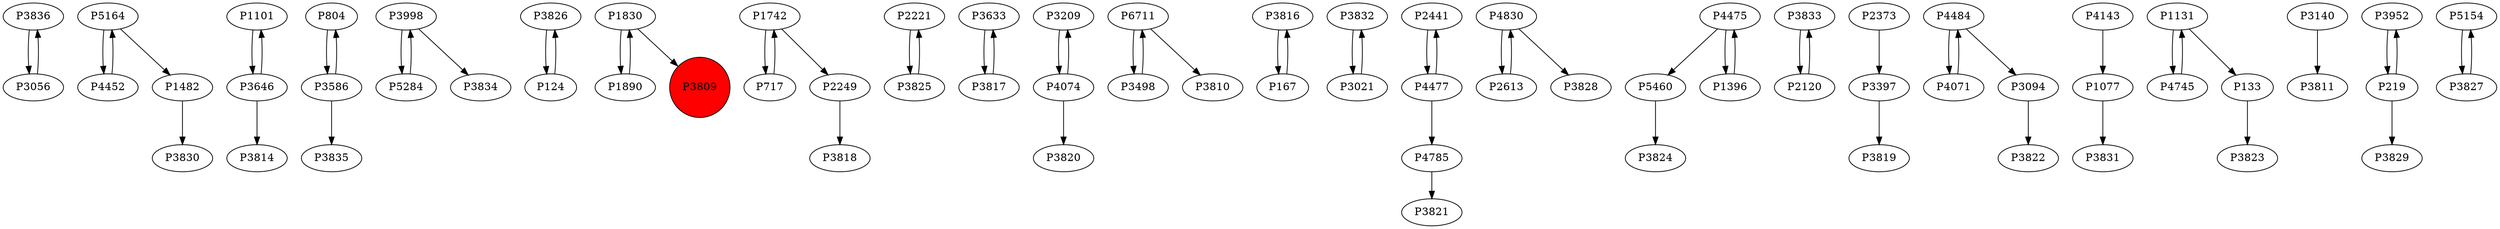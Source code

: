 digraph {
	P3836 -> P3056
	P1482 -> P3830
	P1101 -> P3646
	P804 -> P3586
	P3998 -> P5284
	P3826 -> P124
	P1830 -> P1890
	P3586 -> P804
	P1742 -> P717
	P2249 -> P3818
	P2221 -> P3825
	P3633 -> P3817
	P3209 -> P4074
	P3646 -> P1101
	P4452 -> P5164
	P3998 -> P3834
	P3056 -> P3836
	P6711 -> P3498
	P3816 -> P167
	P3825 -> P2221
	P167 -> P3816
	P3832 -> P3021
	P5164 -> P1482
	P2441 -> P4477
	P4830 -> P2613
	P5460 -> P3824
	P3833 -> P2120
	P4785 -> P3821
	P3498 -> P6711
	P3817 -> P3633
	P4074 -> P3209
	P3397 -> P3819
	P4484 -> P4071
	P5164 -> P4452
	P5284 -> P3998
	P4475 -> P5460
	P1077 -> P3831
	P2120 -> P3833
	P3586 -> P3835
	P1131 -> P4745
	P717 -> P1742
	P3646 -> P3814
	P3140 -> P3811
	P4745 -> P1131
	P3952 -> P219
	P1742 -> P2249
	P1890 -> P1830
	P124 -> P3826
	P1396 -> P4475
	P2373 -> P3397
	P4071 -> P4484
	P2613 -> P4830
	P1830 -> P3809
	P4830 -> P3828
	P133 -> P3823
	P5154 -> P3827
	P3827 -> P5154
	P1131 -> P133
	P6711 -> P3810
	P4074 -> P3820
	P4477 -> P4785
	P219 -> P3952
	P3021 -> P3832
	P4475 -> P1396
	P4484 -> P3094
	P219 -> P3829
	P4143 -> P1077
	P4477 -> P2441
	P3094 -> P3822
	P3809 [shape=circle]
	P3809 [style=filled]
	P3809 [fillcolor=red]
}